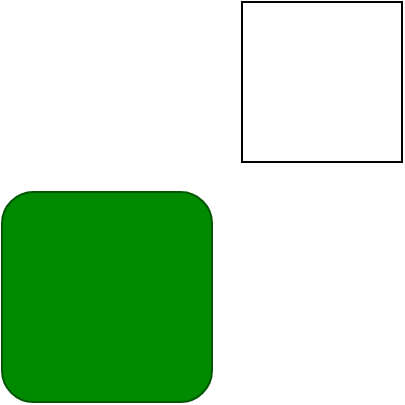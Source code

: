 <mxfile>
    <diagram id="PvoGLLZ6RRYS77EGDLAa" name="Page-1">
        <mxGraphModel dx="988" dy="549" grid="1" gridSize="10" guides="1" tooltips="1" connect="1" arrows="1" fold="1" page="1" pageScale="1" pageWidth="850" pageHeight="1100" math="0" shadow="0">
            <root>
                <mxCell id="0"/>
                <mxCell id="1" parent="0"/>
                <mxCell id="3" value="" style="whiteSpace=wrap;html=1;aspect=fixed;fillColor=#008a00;rounded=1;glass=0;shadow=0;fontColor=#ffffff;strokeColor=#005700;" vertex="1" parent="1">
                    <mxGeometry x="320" y="235" width="105" height="105" as="geometry"/>
                </mxCell>
                <mxCell id="4" value="" style="whiteSpace=wrap;html=1;aspect=fixed;" vertex="1" parent="1">
                    <mxGeometry x="440" y="140" width="80" height="80" as="geometry"/>
                </mxCell>
            </root>
        </mxGraphModel>
    </diagram>
</mxfile>